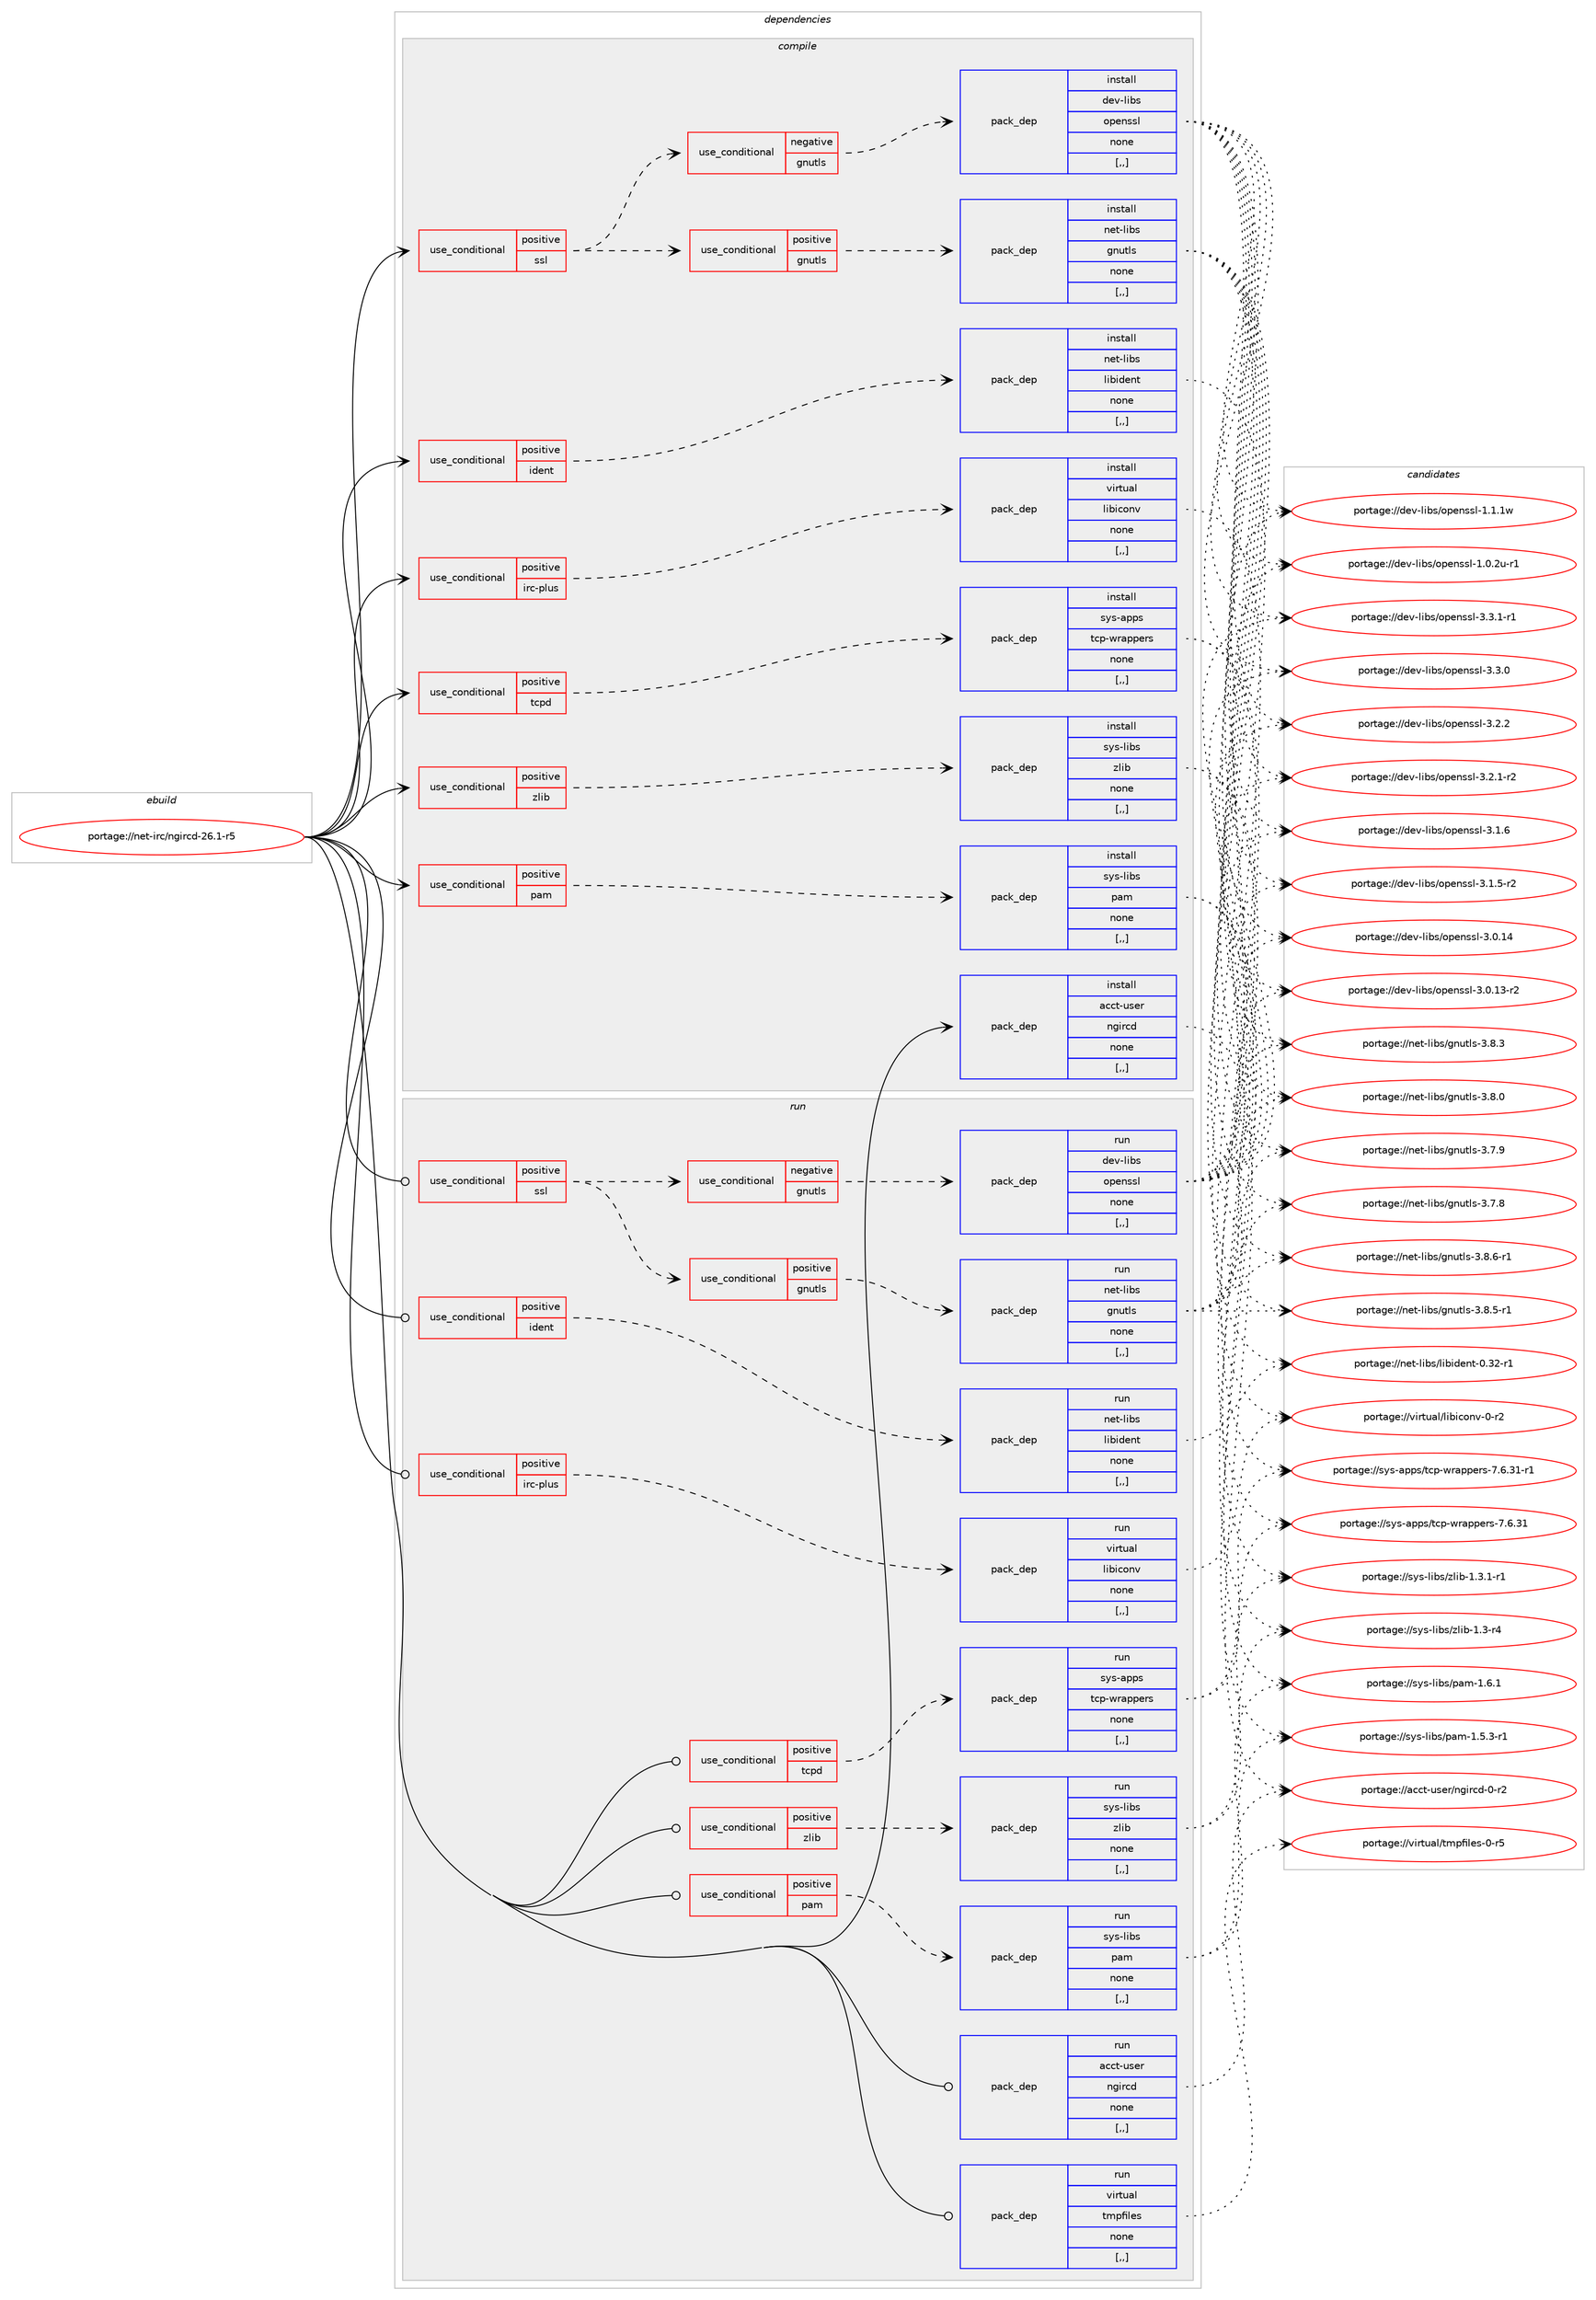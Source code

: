 digraph prolog {

# *************
# Graph options
# *************

newrank=true;
concentrate=true;
compound=true;
graph [rankdir=LR,fontname=Helvetica,fontsize=10,ranksep=1.5];#, ranksep=2.5, nodesep=0.2];
edge  [arrowhead=vee];
node  [fontname=Helvetica,fontsize=10];

# **********
# The ebuild
# **********

subgraph cluster_leftcol {
color=gray;
label=<<i>ebuild</i>>;
id [label="portage://net-irc/ngircd-26.1-r5", color=red, width=4, href="../net-irc/ngircd-26.1-r5.svg"];
}

# ****************
# The dependencies
# ****************

subgraph cluster_midcol {
color=gray;
label=<<i>dependencies</i>>;
subgraph cluster_compile {
fillcolor="#eeeeee";
style=filled;
label=<<i>compile</i>>;
subgraph cond92569 {
dependency356055 [label=<<TABLE BORDER="0" CELLBORDER="1" CELLSPACING="0" CELLPADDING="4"><TR><TD ROWSPAN="3" CELLPADDING="10">use_conditional</TD></TR><TR><TD>positive</TD></TR><TR><TD>ident</TD></TR></TABLE>>, shape=none, color=red];
subgraph pack260857 {
dependency356056 [label=<<TABLE BORDER="0" CELLBORDER="1" CELLSPACING="0" CELLPADDING="4" WIDTH="220"><TR><TD ROWSPAN="6" CELLPADDING="30">pack_dep</TD></TR><TR><TD WIDTH="110">install</TD></TR><TR><TD>net-libs</TD></TR><TR><TD>libident</TD></TR><TR><TD>none</TD></TR><TR><TD>[,,]</TD></TR></TABLE>>, shape=none, color=blue];
}
dependency356055:e -> dependency356056:w [weight=20,style="dashed",arrowhead="vee"];
}
id:e -> dependency356055:w [weight=20,style="solid",arrowhead="vee"];
subgraph cond92570 {
dependency356057 [label=<<TABLE BORDER="0" CELLBORDER="1" CELLSPACING="0" CELLPADDING="4"><TR><TD ROWSPAN="3" CELLPADDING="10">use_conditional</TD></TR><TR><TD>positive</TD></TR><TR><TD>irc-plus</TD></TR></TABLE>>, shape=none, color=red];
subgraph pack260858 {
dependency356058 [label=<<TABLE BORDER="0" CELLBORDER="1" CELLSPACING="0" CELLPADDING="4" WIDTH="220"><TR><TD ROWSPAN="6" CELLPADDING="30">pack_dep</TD></TR><TR><TD WIDTH="110">install</TD></TR><TR><TD>virtual</TD></TR><TR><TD>libiconv</TD></TR><TR><TD>none</TD></TR><TR><TD>[,,]</TD></TR></TABLE>>, shape=none, color=blue];
}
dependency356057:e -> dependency356058:w [weight=20,style="dashed",arrowhead="vee"];
}
id:e -> dependency356057:w [weight=20,style="solid",arrowhead="vee"];
subgraph cond92571 {
dependency356059 [label=<<TABLE BORDER="0" CELLBORDER="1" CELLSPACING="0" CELLPADDING="4"><TR><TD ROWSPAN="3" CELLPADDING="10">use_conditional</TD></TR><TR><TD>positive</TD></TR><TR><TD>pam</TD></TR></TABLE>>, shape=none, color=red];
subgraph pack260859 {
dependency356060 [label=<<TABLE BORDER="0" CELLBORDER="1" CELLSPACING="0" CELLPADDING="4" WIDTH="220"><TR><TD ROWSPAN="6" CELLPADDING="30">pack_dep</TD></TR><TR><TD WIDTH="110">install</TD></TR><TR><TD>sys-libs</TD></TR><TR><TD>pam</TD></TR><TR><TD>none</TD></TR><TR><TD>[,,]</TD></TR></TABLE>>, shape=none, color=blue];
}
dependency356059:e -> dependency356060:w [weight=20,style="dashed",arrowhead="vee"];
}
id:e -> dependency356059:w [weight=20,style="solid",arrowhead="vee"];
subgraph cond92572 {
dependency356061 [label=<<TABLE BORDER="0" CELLBORDER="1" CELLSPACING="0" CELLPADDING="4"><TR><TD ROWSPAN="3" CELLPADDING="10">use_conditional</TD></TR><TR><TD>positive</TD></TR><TR><TD>ssl</TD></TR></TABLE>>, shape=none, color=red];
subgraph cond92573 {
dependency356062 [label=<<TABLE BORDER="0" CELLBORDER="1" CELLSPACING="0" CELLPADDING="4"><TR><TD ROWSPAN="3" CELLPADDING="10">use_conditional</TD></TR><TR><TD>positive</TD></TR><TR><TD>gnutls</TD></TR></TABLE>>, shape=none, color=red];
subgraph pack260860 {
dependency356063 [label=<<TABLE BORDER="0" CELLBORDER="1" CELLSPACING="0" CELLPADDING="4" WIDTH="220"><TR><TD ROWSPAN="6" CELLPADDING="30">pack_dep</TD></TR><TR><TD WIDTH="110">install</TD></TR><TR><TD>net-libs</TD></TR><TR><TD>gnutls</TD></TR><TR><TD>none</TD></TR><TR><TD>[,,]</TD></TR></TABLE>>, shape=none, color=blue];
}
dependency356062:e -> dependency356063:w [weight=20,style="dashed",arrowhead="vee"];
}
dependency356061:e -> dependency356062:w [weight=20,style="dashed",arrowhead="vee"];
subgraph cond92574 {
dependency356064 [label=<<TABLE BORDER="0" CELLBORDER="1" CELLSPACING="0" CELLPADDING="4"><TR><TD ROWSPAN="3" CELLPADDING="10">use_conditional</TD></TR><TR><TD>negative</TD></TR><TR><TD>gnutls</TD></TR></TABLE>>, shape=none, color=red];
subgraph pack260861 {
dependency356065 [label=<<TABLE BORDER="0" CELLBORDER="1" CELLSPACING="0" CELLPADDING="4" WIDTH="220"><TR><TD ROWSPAN="6" CELLPADDING="30">pack_dep</TD></TR><TR><TD WIDTH="110">install</TD></TR><TR><TD>dev-libs</TD></TR><TR><TD>openssl</TD></TR><TR><TD>none</TD></TR><TR><TD>[,,]</TD></TR></TABLE>>, shape=none, color=blue];
}
dependency356064:e -> dependency356065:w [weight=20,style="dashed",arrowhead="vee"];
}
dependency356061:e -> dependency356064:w [weight=20,style="dashed",arrowhead="vee"];
}
id:e -> dependency356061:w [weight=20,style="solid",arrowhead="vee"];
subgraph cond92575 {
dependency356066 [label=<<TABLE BORDER="0" CELLBORDER="1" CELLSPACING="0" CELLPADDING="4"><TR><TD ROWSPAN="3" CELLPADDING="10">use_conditional</TD></TR><TR><TD>positive</TD></TR><TR><TD>tcpd</TD></TR></TABLE>>, shape=none, color=red];
subgraph pack260862 {
dependency356067 [label=<<TABLE BORDER="0" CELLBORDER="1" CELLSPACING="0" CELLPADDING="4" WIDTH="220"><TR><TD ROWSPAN="6" CELLPADDING="30">pack_dep</TD></TR><TR><TD WIDTH="110">install</TD></TR><TR><TD>sys-apps</TD></TR><TR><TD>tcp-wrappers</TD></TR><TR><TD>none</TD></TR><TR><TD>[,,]</TD></TR></TABLE>>, shape=none, color=blue];
}
dependency356066:e -> dependency356067:w [weight=20,style="dashed",arrowhead="vee"];
}
id:e -> dependency356066:w [weight=20,style="solid",arrowhead="vee"];
subgraph cond92576 {
dependency356068 [label=<<TABLE BORDER="0" CELLBORDER="1" CELLSPACING="0" CELLPADDING="4"><TR><TD ROWSPAN="3" CELLPADDING="10">use_conditional</TD></TR><TR><TD>positive</TD></TR><TR><TD>zlib</TD></TR></TABLE>>, shape=none, color=red];
subgraph pack260863 {
dependency356069 [label=<<TABLE BORDER="0" CELLBORDER="1" CELLSPACING="0" CELLPADDING="4" WIDTH="220"><TR><TD ROWSPAN="6" CELLPADDING="30">pack_dep</TD></TR><TR><TD WIDTH="110">install</TD></TR><TR><TD>sys-libs</TD></TR><TR><TD>zlib</TD></TR><TR><TD>none</TD></TR><TR><TD>[,,]</TD></TR></TABLE>>, shape=none, color=blue];
}
dependency356068:e -> dependency356069:w [weight=20,style="dashed",arrowhead="vee"];
}
id:e -> dependency356068:w [weight=20,style="solid",arrowhead="vee"];
subgraph pack260864 {
dependency356070 [label=<<TABLE BORDER="0" CELLBORDER="1" CELLSPACING="0" CELLPADDING="4" WIDTH="220"><TR><TD ROWSPAN="6" CELLPADDING="30">pack_dep</TD></TR><TR><TD WIDTH="110">install</TD></TR><TR><TD>acct-user</TD></TR><TR><TD>ngircd</TD></TR><TR><TD>none</TD></TR><TR><TD>[,,]</TD></TR></TABLE>>, shape=none, color=blue];
}
id:e -> dependency356070:w [weight=20,style="solid",arrowhead="vee"];
}
subgraph cluster_compileandrun {
fillcolor="#eeeeee";
style=filled;
label=<<i>compile and run</i>>;
}
subgraph cluster_run {
fillcolor="#eeeeee";
style=filled;
label=<<i>run</i>>;
subgraph cond92577 {
dependency356071 [label=<<TABLE BORDER="0" CELLBORDER="1" CELLSPACING="0" CELLPADDING="4"><TR><TD ROWSPAN="3" CELLPADDING="10">use_conditional</TD></TR><TR><TD>positive</TD></TR><TR><TD>ident</TD></TR></TABLE>>, shape=none, color=red];
subgraph pack260865 {
dependency356072 [label=<<TABLE BORDER="0" CELLBORDER="1" CELLSPACING="0" CELLPADDING="4" WIDTH="220"><TR><TD ROWSPAN="6" CELLPADDING="30">pack_dep</TD></TR><TR><TD WIDTH="110">run</TD></TR><TR><TD>net-libs</TD></TR><TR><TD>libident</TD></TR><TR><TD>none</TD></TR><TR><TD>[,,]</TD></TR></TABLE>>, shape=none, color=blue];
}
dependency356071:e -> dependency356072:w [weight=20,style="dashed",arrowhead="vee"];
}
id:e -> dependency356071:w [weight=20,style="solid",arrowhead="odot"];
subgraph cond92578 {
dependency356073 [label=<<TABLE BORDER="0" CELLBORDER="1" CELLSPACING="0" CELLPADDING="4"><TR><TD ROWSPAN="3" CELLPADDING="10">use_conditional</TD></TR><TR><TD>positive</TD></TR><TR><TD>irc-plus</TD></TR></TABLE>>, shape=none, color=red];
subgraph pack260866 {
dependency356074 [label=<<TABLE BORDER="0" CELLBORDER="1" CELLSPACING="0" CELLPADDING="4" WIDTH="220"><TR><TD ROWSPAN="6" CELLPADDING="30">pack_dep</TD></TR><TR><TD WIDTH="110">run</TD></TR><TR><TD>virtual</TD></TR><TR><TD>libiconv</TD></TR><TR><TD>none</TD></TR><TR><TD>[,,]</TD></TR></TABLE>>, shape=none, color=blue];
}
dependency356073:e -> dependency356074:w [weight=20,style="dashed",arrowhead="vee"];
}
id:e -> dependency356073:w [weight=20,style="solid",arrowhead="odot"];
subgraph cond92579 {
dependency356075 [label=<<TABLE BORDER="0" CELLBORDER="1" CELLSPACING="0" CELLPADDING="4"><TR><TD ROWSPAN="3" CELLPADDING="10">use_conditional</TD></TR><TR><TD>positive</TD></TR><TR><TD>pam</TD></TR></TABLE>>, shape=none, color=red];
subgraph pack260867 {
dependency356076 [label=<<TABLE BORDER="0" CELLBORDER="1" CELLSPACING="0" CELLPADDING="4" WIDTH="220"><TR><TD ROWSPAN="6" CELLPADDING="30">pack_dep</TD></TR><TR><TD WIDTH="110">run</TD></TR><TR><TD>sys-libs</TD></TR><TR><TD>pam</TD></TR><TR><TD>none</TD></TR><TR><TD>[,,]</TD></TR></TABLE>>, shape=none, color=blue];
}
dependency356075:e -> dependency356076:w [weight=20,style="dashed",arrowhead="vee"];
}
id:e -> dependency356075:w [weight=20,style="solid",arrowhead="odot"];
subgraph cond92580 {
dependency356077 [label=<<TABLE BORDER="0" CELLBORDER="1" CELLSPACING="0" CELLPADDING="4"><TR><TD ROWSPAN="3" CELLPADDING="10">use_conditional</TD></TR><TR><TD>positive</TD></TR><TR><TD>ssl</TD></TR></TABLE>>, shape=none, color=red];
subgraph cond92581 {
dependency356078 [label=<<TABLE BORDER="0" CELLBORDER="1" CELLSPACING="0" CELLPADDING="4"><TR><TD ROWSPAN="3" CELLPADDING="10">use_conditional</TD></TR><TR><TD>positive</TD></TR><TR><TD>gnutls</TD></TR></TABLE>>, shape=none, color=red];
subgraph pack260868 {
dependency356079 [label=<<TABLE BORDER="0" CELLBORDER="1" CELLSPACING="0" CELLPADDING="4" WIDTH="220"><TR><TD ROWSPAN="6" CELLPADDING="30">pack_dep</TD></TR><TR><TD WIDTH="110">run</TD></TR><TR><TD>net-libs</TD></TR><TR><TD>gnutls</TD></TR><TR><TD>none</TD></TR><TR><TD>[,,]</TD></TR></TABLE>>, shape=none, color=blue];
}
dependency356078:e -> dependency356079:w [weight=20,style="dashed",arrowhead="vee"];
}
dependency356077:e -> dependency356078:w [weight=20,style="dashed",arrowhead="vee"];
subgraph cond92582 {
dependency356080 [label=<<TABLE BORDER="0" CELLBORDER="1" CELLSPACING="0" CELLPADDING="4"><TR><TD ROWSPAN="3" CELLPADDING="10">use_conditional</TD></TR><TR><TD>negative</TD></TR><TR><TD>gnutls</TD></TR></TABLE>>, shape=none, color=red];
subgraph pack260869 {
dependency356081 [label=<<TABLE BORDER="0" CELLBORDER="1" CELLSPACING="0" CELLPADDING="4" WIDTH="220"><TR><TD ROWSPAN="6" CELLPADDING="30">pack_dep</TD></TR><TR><TD WIDTH="110">run</TD></TR><TR><TD>dev-libs</TD></TR><TR><TD>openssl</TD></TR><TR><TD>none</TD></TR><TR><TD>[,,]</TD></TR></TABLE>>, shape=none, color=blue];
}
dependency356080:e -> dependency356081:w [weight=20,style="dashed",arrowhead="vee"];
}
dependency356077:e -> dependency356080:w [weight=20,style="dashed",arrowhead="vee"];
}
id:e -> dependency356077:w [weight=20,style="solid",arrowhead="odot"];
subgraph cond92583 {
dependency356082 [label=<<TABLE BORDER="0" CELLBORDER="1" CELLSPACING="0" CELLPADDING="4"><TR><TD ROWSPAN="3" CELLPADDING="10">use_conditional</TD></TR><TR><TD>positive</TD></TR><TR><TD>tcpd</TD></TR></TABLE>>, shape=none, color=red];
subgraph pack260870 {
dependency356083 [label=<<TABLE BORDER="0" CELLBORDER="1" CELLSPACING="0" CELLPADDING="4" WIDTH="220"><TR><TD ROWSPAN="6" CELLPADDING="30">pack_dep</TD></TR><TR><TD WIDTH="110">run</TD></TR><TR><TD>sys-apps</TD></TR><TR><TD>tcp-wrappers</TD></TR><TR><TD>none</TD></TR><TR><TD>[,,]</TD></TR></TABLE>>, shape=none, color=blue];
}
dependency356082:e -> dependency356083:w [weight=20,style="dashed",arrowhead="vee"];
}
id:e -> dependency356082:w [weight=20,style="solid",arrowhead="odot"];
subgraph cond92584 {
dependency356084 [label=<<TABLE BORDER="0" CELLBORDER="1" CELLSPACING="0" CELLPADDING="4"><TR><TD ROWSPAN="3" CELLPADDING="10">use_conditional</TD></TR><TR><TD>positive</TD></TR><TR><TD>zlib</TD></TR></TABLE>>, shape=none, color=red];
subgraph pack260871 {
dependency356085 [label=<<TABLE BORDER="0" CELLBORDER="1" CELLSPACING="0" CELLPADDING="4" WIDTH="220"><TR><TD ROWSPAN="6" CELLPADDING="30">pack_dep</TD></TR><TR><TD WIDTH="110">run</TD></TR><TR><TD>sys-libs</TD></TR><TR><TD>zlib</TD></TR><TR><TD>none</TD></TR><TR><TD>[,,]</TD></TR></TABLE>>, shape=none, color=blue];
}
dependency356084:e -> dependency356085:w [weight=20,style="dashed",arrowhead="vee"];
}
id:e -> dependency356084:w [weight=20,style="solid",arrowhead="odot"];
subgraph pack260872 {
dependency356086 [label=<<TABLE BORDER="0" CELLBORDER="1" CELLSPACING="0" CELLPADDING="4" WIDTH="220"><TR><TD ROWSPAN="6" CELLPADDING="30">pack_dep</TD></TR><TR><TD WIDTH="110">run</TD></TR><TR><TD>acct-user</TD></TR><TR><TD>ngircd</TD></TR><TR><TD>none</TD></TR><TR><TD>[,,]</TD></TR></TABLE>>, shape=none, color=blue];
}
id:e -> dependency356086:w [weight=20,style="solid",arrowhead="odot"];
subgraph pack260873 {
dependency356087 [label=<<TABLE BORDER="0" CELLBORDER="1" CELLSPACING="0" CELLPADDING="4" WIDTH="220"><TR><TD ROWSPAN="6" CELLPADDING="30">pack_dep</TD></TR><TR><TD WIDTH="110">run</TD></TR><TR><TD>virtual</TD></TR><TR><TD>tmpfiles</TD></TR><TR><TD>none</TD></TR><TR><TD>[,,]</TD></TR></TABLE>>, shape=none, color=blue];
}
id:e -> dependency356087:w [weight=20,style="solid",arrowhead="odot"];
}
}

# **************
# The candidates
# **************

subgraph cluster_choices {
rank=same;
color=gray;
label=<<i>candidates</i>>;

subgraph choice260857 {
color=black;
nodesep=1;
choice1101011164510810598115471081059810510010111011645484651504511449 [label="portage://net-libs/libident-0.32-r1", color=red, width=4,href="../net-libs/libident-0.32-r1.svg"];
dependency356056:e -> choice1101011164510810598115471081059810510010111011645484651504511449:w [style=dotted,weight="100"];
}
subgraph choice260858 {
color=black;
nodesep=1;
choice1181051141161179710847108105981059911111011845484511450 [label="portage://virtual/libiconv-0-r2", color=red, width=4,href="../virtual/libiconv-0-r2.svg"];
dependency356058:e -> choice1181051141161179710847108105981059911111011845484511450:w [style=dotted,weight="100"];
}
subgraph choice260859 {
color=black;
nodesep=1;
choice11512111545108105981154711297109454946544649 [label="portage://sys-libs/pam-1.6.1", color=red, width=4,href="../sys-libs/pam-1.6.1.svg"];
choice115121115451081059811547112971094549465346514511449 [label="portage://sys-libs/pam-1.5.3-r1", color=red, width=4,href="../sys-libs/pam-1.5.3-r1.svg"];
dependency356060:e -> choice11512111545108105981154711297109454946544649:w [style=dotted,weight="100"];
dependency356060:e -> choice115121115451081059811547112971094549465346514511449:w [style=dotted,weight="100"];
}
subgraph choice260860 {
color=black;
nodesep=1;
choice1101011164510810598115471031101171161081154551465646544511449 [label="portage://net-libs/gnutls-3.8.6-r1", color=red, width=4,href="../net-libs/gnutls-3.8.6-r1.svg"];
choice1101011164510810598115471031101171161081154551465646534511449 [label="portage://net-libs/gnutls-3.8.5-r1", color=red, width=4,href="../net-libs/gnutls-3.8.5-r1.svg"];
choice110101116451081059811547103110117116108115455146564651 [label="portage://net-libs/gnutls-3.8.3", color=red, width=4,href="../net-libs/gnutls-3.8.3.svg"];
choice110101116451081059811547103110117116108115455146564648 [label="portage://net-libs/gnutls-3.8.0", color=red, width=4,href="../net-libs/gnutls-3.8.0.svg"];
choice110101116451081059811547103110117116108115455146554657 [label="portage://net-libs/gnutls-3.7.9", color=red, width=4,href="../net-libs/gnutls-3.7.9.svg"];
choice110101116451081059811547103110117116108115455146554656 [label="portage://net-libs/gnutls-3.7.8", color=red, width=4,href="../net-libs/gnutls-3.7.8.svg"];
dependency356063:e -> choice1101011164510810598115471031101171161081154551465646544511449:w [style=dotted,weight="100"];
dependency356063:e -> choice1101011164510810598115471031101171161081154551465646534511449:w [style=dotted,weight="100"];
dependency356063:e -> choice110101116451081059811547103110117116108115455146564651:w [style=dotted,weight="100"];
dependency356063:e -> choice110101116451081059811547103110117116108115455146564648:w [style=dotted,weight="100"];
dependency356063:e -> choice110101116451081059811547103110117116108115455146554657:w [style=dotted,weight="100"];
dependency356063:e -> choice110101116451081059811547103110117116108115455146554656:w [style=dotted,weight="100"];
}
subgraph choice260861 {
color=black;
nodesep=1;
choice1001011184510810598115471111121011101151151084551465146494511449 [label="portage://dev-libs/openssl-3.3.1-r1", color=red, width=4,href="../dev-libs/openssl-3.3.1-r1.svg"];
choice100101118451081059811547111112101110115115108455146514648 [label="portage://dev-libs/openssl-3.3.0", color=red, width=4,href="../dev-libs/openssl-3.3.0.svg"];
choice100101118451081059811547111112101110115115108455146504650 [label="portage://dev-libs/openssl-3.2.2", color=red, width=4,href="../dev-libs/openssl-3.2.2.svg"];
choice1001011184510810598115471111121011101151151084551465046494511450 [label="portage://dev-libs/openssl-3.2.1-r2", color=red, width=4,href="../dev-libs/openssl-3.2.1-r2.svg"];
choice100101118451081059811547111112101110115115108455146494654 [label="portage://dev-libs/openssl-3.1.6", color=red, width=4,href="../dev-libs/openssl-3.1.6.svg"];
choice1001011184510810598115471111121011101151151084551464946534511450 [label="portage://dev-libs/openssl-3.1.5-r2", color=red, width=4,href="../dev-libs/openssl-3.1.5-r2.svg"];
choice10010111845108105981154711111210111011511510845514648464952 [label="portage://dev-libs/openssl-3.0.14", color=red, width=4,href="../dev-libs/openssl-3.0.14.svg"];
choice100101118451081059811547111112101110115115108455146484649514511450 [label="portage://dev-libs/openssl-3.0.13-r2", color=red, width=4,href="../dev-libs/openssl-3.0.13-r2.svg"];
choice100101118451081059811547111112101110115115108454946494649119 [label="portage://dev-libs/openssl-1.1.1w", color=red, width=4,href="../dev-libs/openssl-1.1.1w.svg"];
choice1001011184510810598115471111121011101151151084549464846501174511449 [label="portage://dev-libs/openssl-1.0.2u-r1", color=red, width=4,href="../dev-libs/openssl-1.0.2u-r1.svg"];
dependency356065:e -> choice1001011184510810598115471111121011101151151084551465146494511449:w [style=dotted,weight="100"];
dependency356065:e -> choice100101118451081059811547111112101110115115108455146514648:w [style=dotted,weight="100"];
dependency356065:e -> choice100101118451081059811547111112101110115115108455146504650:w [style=dotted,weight="100"];
dependency356065:e -> choice1001011184510810598115471111121011101151151084551465046494511450:w [style=dotted,weight="100"];
dependency356065:e -> choice100101118451081059811547111112101110115115108455146494654:w [style=dotted,weight="100"];
dependency356065:e -> choice1001011184510810598115471111121011101151151084551464946534511450:w [style=dotted,weight="100"];
dependency356065:e -> choice10010111845108105981154711111210111011511510845514648464952:w [style=dotted,weight="100"];
dependency356065:e -> choice100101118451081059811547111112101110115115108455146484649514511450:w [style=dotted,weight="100"];
dependency356065:e -> choice100101118451081059811547111112101110115115108454946494649119:w [style=dotted,weight="100"];
dependency356065:e -> choice1001011184510810598115471111121011101151151084549464846501174511449:w [style=dotted,weight="100"];
}
subgraph choice260862 {
color=black;
nodesep=1;
choice115121115459711211211547116991124511911497112112101114115455546544651494511449 [label="portage://sys-apps/tcp-wrappers-7.6.31-r1", color=red, width=4,href="../sys-apps/tcp-wrappers-7.6.31-r1.svg"];
choice11512111545971121121154711699112451191149711211210111411545554654465149 [label="portage://sys-apps/tcp-wrappers-7.6.31", color=red, width=4,href="../sys-apps/tcp-wrappers-7.6.31.svg"];
dependency356067:e -> choice115121115459711211211547116991124511911497112112101114115455546544651494511449:w [style=dotted,weight="100"];
dependency356067:e -> choice11512111545971121121154711699112451191149711211210111411545554654465149:w [style=dotted,weight="100"];
}
subgraph choice260863 {
color=black;
nodesep=1;
choice115121115451081059811547122108105984549465146494511449 [label="portage://sys-libs/zlib-1.3.1-r1", color=red, width=4,href="../sys-libs/zlib-1.3.1-r1.svg"];
choice11512111545108105981154712210810598454946514511452 [label="portage://sys-libs/zlib-1.3-r4", color=red, width=4,href="../sys-libs/zlib-1.3-r4.svg"];
dependency356069:e -> choice115121115451081059811547122108105984549465146494511449:w [style=dotted,weight="100"];
dependency356069:e -> choice11512111545108105981154712210810598454946514511452:w [style=dotted,weight="100"];
}
subgraph choice260864 {
color=black;
nodesep=1;
choice97999911645117115101114471101031051149910045484511450 [label="portage://acct-user/ngircd-0-r2", color=red, width=4,href="../acct-user/ngircd-0-r2.svg"];
dependency356070:e -> choice97999911645117115101114471101031051149910045484511450:w [style=dotted,weight="100"];
}
subgraph choice260865 {
color=black;
nodesep=1;
choice1101011164510810598115471081059810510010111011645484651504511449 [label="portage://net-libs/libident-0.32-r1", color=red, width=4,href="../net-libs/libident-0.32-r1.svg"];
dependency356072:e -> choice1101011164510810598115471081059810510010111011645484651504511449:w [style=dotted,weight="100"];
}
subgraph choice260866 {
color=black;
nodesep=1;
choice1181051141161179710847108105981059911111011845484511450 [label="portage://virtual/libiconv-0-r2", color=red, width=4,href="../virtual/libiconv-0-r2.svg"];
dependency356074:e -> choice1181051141161179710847108105981059911111011845484511450:w [style=dotted,weight="100"];
}
subgraph choice260867 {
color=black;
nodesep=1;
choice11512111545108105981154711297109454946544649 [label="portage://sys-libs/pam-1.6.1", color=red, width=4,href="../sys-libs/pam-1.6.1.svg"];
choice115121115451081059811547112971094549465346514511449 [label="portage://sys-libs/pam-1.5.3-r1", color=red, width=4,href="../sys-libs/pam-1.5.3-r1.svg"];
dependency356076:e -> choice11512111545108105981154711297109454946544649:w [style=dotted,weight="100"];
dependency356076:e -> choice115121115451081059811547112971094549465346514511449:w [style=dotted,weight="100"];
}
subgraph choice260868 {
color=black;
nodesep=1;
choice1101011164510810598115471031101171161081154551465646544511449 [label="portage://net-libs/gnutls-3.8.6-r1", color=red, width=4,href="../net-libs/gnutls-3.8.6-r1.svg"];
choice1101011164510810598115471031101171161081154551465646534511449 [label="portage://net-libs/gnutls-3.8.5-r1", color=red, width=4,href="../net-libs/gnutls-3.8.5-r1.svg"];
choice110101116451081059811547103110117116108115455146564651 [label="portage://net-libs/gnutls-3.8.3", color=red, width=4,href="../net-libs/gnutls-3.8.3.svg"];
choice110101116451081059811547103110117116108115455146564648 [label="portage://net-libs/gnutls-3.8.0", color=red, width=4,href="../net-libs/gnutls-3.8.0.svg"];
choice110101116451081059811547103110117116108115455146554657 [label="portage://net-libs/gnutls-3.7.9", color=red, width=4,href="../net-libs/gnutls-3.7.9.svg"];
choice110101116451081059811547103110117116108115455146554656 [label="portage://net-libs/gnutls-3.7.8", color=red, width=4,href="../net-libs/gnutls-3.7.8.svg"];
dependency356079:e -> choice1101011164510810598115471031101171161081154551465646544511449:w [style=dotted,weight="100"];
dependency356079:e -> choice1101011164510810598115471031101171161081154551465646534511449:w [style=dotted,weight="100"];
dependency356079:e -> choice110101116451081059811547103110117116108115455146564651:w [style=dotted,weight="100"];
dependency356079:e -> choice110101116451081059811547103110117116108115455146564648:w [style=dotted,weight="100"];
dependency356079:e -> choice110101116451081059811547103110117116108115455146554657:w [style=dotted,weight="100"];
dependency356079:e -> choice110101116451081059811547103110117116108115455146554656:w [style=dotted,weight="100"];
}
subgraph choice260869 {
color=black;
nodesep=1;
choice1001011184510810598115471111121011101151151084551465146494511449 [label="portage://dev-libs/openssl-3.3.1-r1", color=red, width=4,href="../dev-libs/openssl-3.3.1-r1.svg"];
choice100101118451081059811547111112101110115115108455146514648 [label="portage://dev-libs/openssl-3.3.0", color=red, width=4,href="../dev-libs/openssl-3.3.0.svg"];
choice100101118451081059811547111112101110115115108455146504650 [label="portage://dev-libs/openssl-3.2.2", color=red, width=4,href="../dev-libs/openssl-3.2.2.svg"];
choice1001011184510810598115471111121011101151151084551465046494511450 [label="portage://dev-libs/openssl-3.2.1-r2", color=red, width=4,href="../dev-libs/openssl-3.2.1-r2.svg"];
choice100101118451081059811547111112101110115115108455146494654 [label="portage://dev-libs/openssl-3.1.6", color=red, width=4,href="../dev-libs/openssl-3.1.6.svg"];
choice1001011184510810598115471111121011101151151084551464946534511450 [label="portage://dev-libs/openssl-3.1.5-r2", color=red, width=4,href="../dev-libs/openssl-3.1.5-r2.svg"];
choice10010111845108105981154711111210111011511510845514648464952 [label="portage://dev-libs/openssl-3.0.14", color=red, width=4,href="../dev-libs/openssl-3.0.14.svg"];
choice100101118451081059811547111112101110115115108455146484649514511450 [label="portage://dev-libs/openssl-3.0.13-r2", color=red, width=4,href="../dev-libs/openssl-3.0.13-r2.svg"];
choice100101118451081059811547111112101110115115108454946494649119 [label="portage://dev-libs/openssl-1.1.1w", color=red, width=4,href="../dev-libs/openssl-1.1.1w.svg"];
choice1001011184510810598115471111121011101151151084549464846501174511449 [label="portage://dev-libs/openssl-1.0.2u-r1", color=red, width=4,href="../dev-libs/openssl-1.0.2u-r1.svg"];
dependency356081:e -> choice1001011184510810598115471111121011101151151084551465146494511449:w [style=dotted,weight="100"];
dependency356081:e -> choice100101118451081059811547111112101110115115108455146514648:w [style=dotted,weight="100"];
dependency356081:e -> choice100101118451081059811547111112101110115115108455146504650:w [style=dotted,weight="100"];
dependency356081:e -> choice1001011184510810598115471111121011101151151084551465046494511450:w [style=dotted,weight="100"];
dependency356081:e -> choice100101118451081059811547111112101110115115108455146494654:w [style=dotted,weight="100"];
dependency356081:e -> choice1001011184510810598115471111121011101151151084551464946534511450:w [style=dotted,weight="100"];
dependency356081:e -> choice10010111845108105981154711111210111011511510845514648464952:w [style=dotted,weight="100"];
dependency356081:e -> choice100101118451081059811547111112101110115115108455146484649514511450:w [style=dotted,weight="100"];
dependency356081:e -> choice100101118451081059811547111112101110115115108454946494649119:w [style=dotted,weight="100"];
dependency356081:e -> choice1001011184510810598115471111121011101151151084549464846501174511449:w [style=dotted,weight="100"];
}
subgraph choice260870 {
color=black;
nodesep=1;
choice115121115459711211211547116991124511911497112112101114115455546544651494511449 [label="portage://sys-apps/tcp-wrappers-7.6.31-r1", color=red, width=4,href="../sys-apps/tcp-wrappers-7.6.31-r1.svg"];
choice11512111545971121121154711699112451191149711211210111411545554654465149 [label="portage://sys-apps/tcp-wrappers-7.6.31", color=red, width=4,href="../sys-apps/tcp-wrappers-7.6.31.svg"];
dependency356083:e -> choice115121115459711211211547116991124511911497112112101114115455546544651494511449:w [style=dotted,weight="100"];
dependency356083:e -> choice11512111545971121121154711699112451191149711211210111411545554654465149:w [style=dotted,weight="100"];
}
subgraph choice260871 {
color=black;
nodesep=1;
choice115121115451081059811547122108105984549465146494511449 [label="portage://sys-libs/zlib-1.3.1-r1", color=red, width=4,href="../sys-libs/zlib-1.3.1-r1.svg"];
choice11512111545108105981154712210810598454946514511452 [label="portage://sys-libs/zlib-1.3-r4", color=red, width=4,href="../sys-libs/zlib-1.3-r4.svg"];
dependency356085:e -> choice115121115451081059811547122108105984549465146494511449:w [style=dotted,weight="100"];
dependency356085:e -> choice11512111545108105981154712210810598454946514511452:w [style=dotted,weight="100"];
}
subgraph choice260872 {
color=black;
nodesep=1;
choice97999911645117115101114471101031051149910045484511450 [label="portage://acct-user/ngircd-0-r2", color=red, width=4,href="../acct-user/ngircd-0-r2.svg"];
dependency356086:e -> choice97999911645117115101114471101031051149910045484511450:w [style=dotted,weight="100"];
}
subgraph choice260873 {
color=black;
nodesep=1;
choice118105114116117971084711610911210210510810111545484511453 [label="portage://virtual/tmpfiles-0-r5", color=red, width=4,href="../virtual/tmpfiles-0-r5.svg"];
dependency356087:e -> choice118105114116117971084711610911210210510810111545484511453:w [style=dotted,weight="100"];
}
}

}
